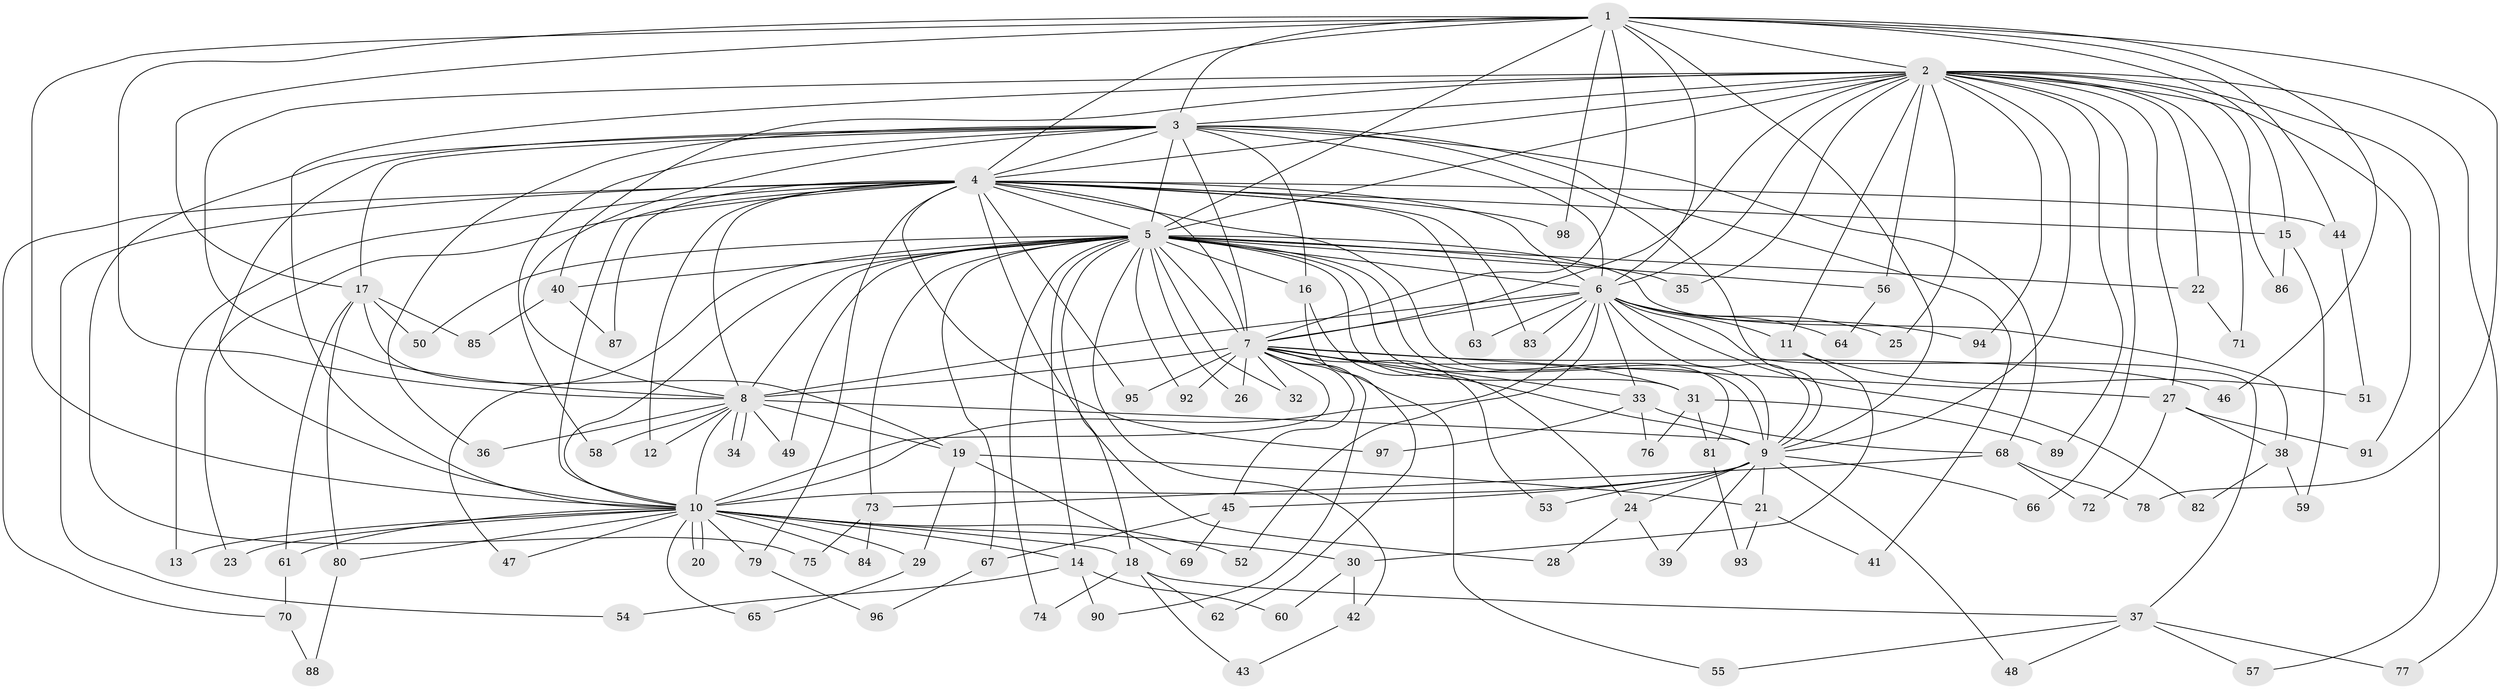 // Generated by graph-tools (version 1.1) at 2025/49/03/09/25 03:49:30]
// undirected, 98 vertices, 221 edges
graph export_dot {
graph [start="1"]
  node [color=gray90,style=filled];
  1;
  2;
  3;
  4;
  5;
  6;
  7;
  8;
  9;
  10;
  11;
  12;
  13;
  14;
  15;
  16;
  17;
  18;
  19;
  20;
  21;
  22;
  23;
  24;
  25;
  26;
  27;
  28;
  29;
  30;
  31;
  32;
  33;
  34;
  35;
  36;
  37;
  38;
  39;
  40;
  41;
  42;
  43;
  44;
  45;
  46;
  47;
  48;
  49;
  50;
  51;
  52;
  53;
  54;
  55;
  56;
  57;
  58;
  59;
  60;
  61;
  62;
  63;
  64;
  65;
  66;
  67;
  68;
  69;
  70;
  71;
  72;
  73;
  74;
  75;
  76;
  77;
  78;
  79;
  80;
  81;
  82;
  83;
  84;
  85;
  86;
  87;
  88;
  89;
  90;
  91;
  92;
  93;
  94;
  95;
  96;
  97;
  98;
  1 -- 2;
  1 -- 3;
  1 -- 4;
  1 -- 5;
  1 -- 6;
  1 -- 7;
  1 -- 8;
  1 -- 9;
  1 -- 10;
  1 -- 15;
  1 -- 17;
  1 -- 44;
  1 -- 46;
  1 -- 78;
  1 -- 98;
  2 -- 3;
  2 -- 4;
  2 -- 5;
  2 -- 6;
  2 -- 7;
  2 -- 8;
  2 -- 9;
  2 -- 10;
  2 -- 11;
  2 -- 22;
  2 -- 25;
  2 -- 27;
  2 -- 35;
  2 -- 40;
  2 -- 56;
  2 -- 57;
  2 -- 66;
  2 -- 71;
  2 -- 77;
  2 -- 86;
  2 -- 89;
  2 -- 91;
  2 -- 94;
  3 -- 4;
  3 -- 5;
  3 -- 6;
  3 -- 7;
  3 -- 8;
  3 -- 9;
  3 -- 10;
  3 -- 16;
  3 -- 17;
  3 -- 36;
  3 -- 41;
  3 -- 58;
  3 -- 68;
  3 -- 75;
  4 -- 5;
  4 -- 6;
  4 -- 7;
  4 -- 8;
  4 -- 9;
  4 -- 10;
  4 -- 12;
  4 -- 13;
  4 -- 15;
  4 -- 23;
  4 -- 28;
  4 -- 44;
  4 -- 54;
  4 -- 63;
  4 -- 70;
  4 -- 79;
  4 -- 83;
  4 -- 87;
  4 -- 95;
  4 -- 97;
  4 -- 98;
  5 -- 6;
  5 -- 7;
  5 -- 8;
  5 -- 9;
  5 -- 10;
  5 -- 14;
  5 -- 16;
  5 -- 18;
  5 -- 22;
  5 -- 26;
  5 -- 31;
  5 -- 32;
  5 -- 35;
  5 -- 38;
  5 -- 40;
  5 -- 42;
  5 -- 47;
  5 -- 49;
  5 -- 50;
  5 -- 56;
  5 -- 67;
  5 -- 73;
  5 -- 74;
  5 -- 81;
  5 -- 92;
  6 -- 7;
  6 -- 8;
  6 -- 9;
  6 -- 10;
  6 -- 11;
  6 -- 25;
  6 -- 33;
  6 -- 37;
  6 -- 52;
  6 -- 63;
  6 -- 64;
  6 -- 82;
  6 -- 83;
  6 -- 94;
  7 -- 8;
  7 -- 9;
  7 -- 10;
  7 -- 26;
  7 -- 27;
  7 -- 31;
  7 -- 32;
  7 -- 33;
  7 -- 45;
  7 -- 46;
  7 -- 53;
  7 -- 55;
  7 -- 90;
  7 -- 92;
  7 -- 95;
  8 -- 9;
  8 -- 10;
  8 -- 12;
  8 -- 19;
  8 -- 34;
  8 -- 34;
  8 -- 36;
  8 -- 49;
  8 -- 58;
  9 -- 10;
  9 -- 21;
  9 -- 24;
  9 -- 39;
  9 -- 45;
  9 -- 48;
  9 -- 53;
  9 -- 66;
  10 -- 13;
  10 -- 14;
  10 -- 18;
  10 -- 20;
  10 -- 20;
  10 -- 23;
  10 -- 29;
  10 -- 30;
  10 -- 47;
  10 -- 52;
  10 -- 61;
  10 -- 65;
  10 -- 79;
  10 -- 80;
  10 -- 84;
  11 -- 30;
  11 -- 51;
  14 -- 54;
  14 -- 60;
  14 -- 90;
  15 -- 59;
  15 -- 86;
  16 -- 24;
  16 -- 62;
  17 -- 19;
  17 -- 50;
  17 -- 61;
  17 -- 80;
  17 -- 85;
  18 -- 37;
  18 -- 43;
  18 -- 62;
  18 -- 74;
  19 -- 21;
  19 -- 29;
  19 -- 69;
  21 -- 41;
  21 -- 93;
  22 -- 71;
  24 -- 28;
  24 -- 39;
  27 -- 38;
  27 -- 72;
  27 -- 91;
  29 -- 65;
  30 -- 42;
  30 -- 60;
  31 -- 76;
  31 -- 81;
  31 -- 89;
  33 -- 68;
  33 -- 76;
  33 -- 97;
  37 -- 48;
  37 -- 55;
  37 -- 57;
  37 -- 77;
  38 -- 59;
  38 -- 82;
  40 -- 85;
  40 -- 87;
  42 -- 43;
  44 -- 51;
  45 -- 67;
  45 -- 69;
  56 -- 64;
  61 -- 70;
  67 -- 96;
  68 -- 72;
  68 -- 73;
  68 -- 78;
  70 -- 88;
  73 -- 75;
  73 -- 84;
  79 -- 96;
  80 -- 88;
  81 -- 93;
}
